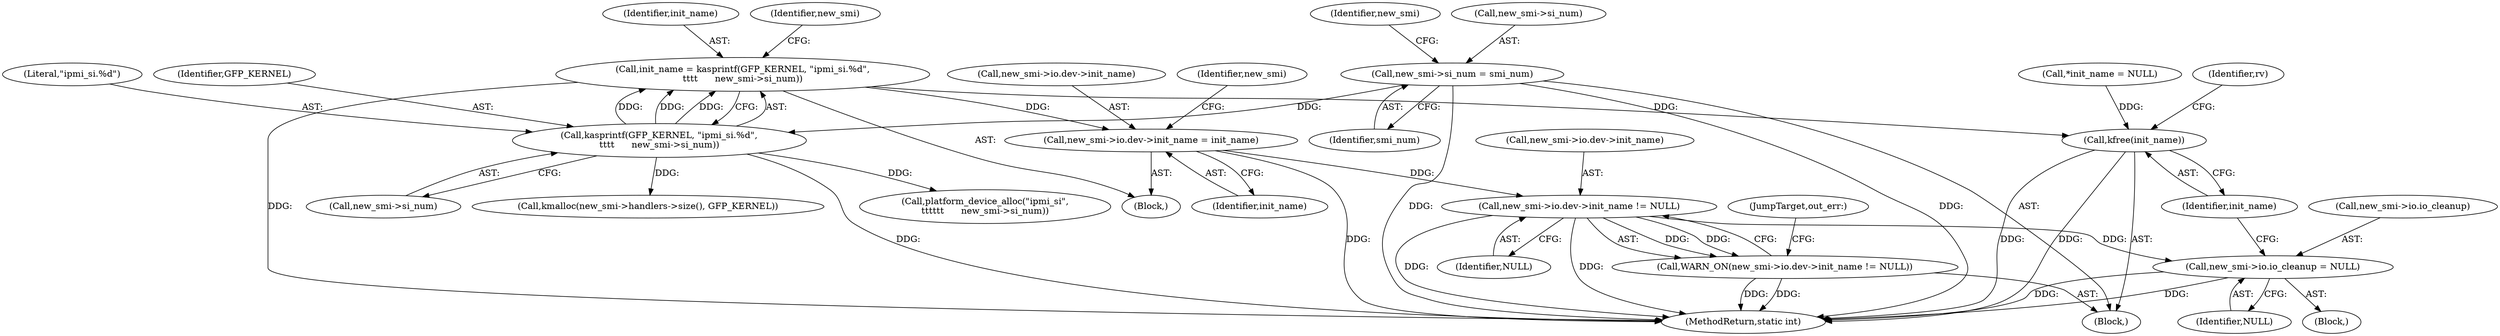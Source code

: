 digraph "0_linux_401e7e88d4ef80188ffa07095ac00456f901b8c4@API" {
"1000210" [label="(Call,init_name = kasprintf(GFP_KERNEL, \"ipmi_si.%d\",\n\t\t\t\t      new_smi->si_num))"];
"1000212" [label="(Call,kasprintf(GFP_KERNEL, \"ipmi_si.%d\",\n\t\t\t\t      new_smi->si_num))"];
"1000197" [label="(Call,new_smi->si_num = smi_num)"];
"1000264" [label="(Call,new_smi->io.dev->init_name = init_name)"];
"1000568" [label="(Call,new_smi->io.dev->init_name != NULL)"];
"1000567" [label="(Call,WARN_ON(new_smi->io.dev->init_name != NULL))"];
"1000592" [label="(Call,new_smi->io.io_cleanup = NULL)"];
"1000599" [label="(Call,kfree(init_name))"];
"1000576" [label="(Identifier,NULL)"];
"1000577" [label="(JumpTarget,out_err:)"];
"1000215" [label="(Call,new_smi->si_num)"];
"1000222" [label="(Call,platform_device_alloc(\"ipmi_si\",\n\t\t\t\t\t\t      new_smi->si_num))"];
"1000600" [label="(Identifier,init_name)"];
"1000568" [label="(Call,new_smi->io.dev->init_name != NULL)"];
"1000213" [label="(Identifier,GFP_KERNEL)"];
"1000212" [label="(Call,kasprintf(GFP_KERNEL, \"ipmi_si.%d\",\n\t\t\t\t      new_smi->si_num))"];
"1000210" [label="(Call,init_name = kasprintf(GFP_KERNEL, \"ipmi_si.%d\",\n\t\t\t\t      new_smi->si_num))"];
"1000120" [label="(Call,*init_name = NULL)"];
"1000593" [label="(Call,new_smi->io.io_cleanup)"];
"1000265" [label="(Call,new_smi->io.dev->init_name)"];
"1000201" [label="(Identifier,smi_num)"];
"1000264" [label="(Call,new_smi->io.dev->init_name = init_name)"];
"1000275" [label="(Identifier,new_smi)"];
"1000214" [label="(Literal,\"ipmi_si.%d\")"];
"1000277" [label="(Call,kmalloc(new_smi->handlers->size(), GFP_KERNEL))"];
"1000206" [label="(Identifier,new_smi)"];
"1000602" [label="(Identifier,rv)"];
"1000598" [label="(Identifier,NULL)"];
"1000603" [label="(MethodReturn,static int)"];
"1000211" [label="(Identifier,init_name)"];
"1000586" [label="(Block,)"];
"1000197" [label="(Call,new_smi->si_num = smi_num)"];
"1000592" [label="(Call,new_smi->io.io_cleanup = NULL)"];
"1000599" [label="(Call,kfree(init_name))"];
"1000198" [label="(Call,new_smi->si_num)"];
"1000567" [label="(Call,WARN_ON(new_smi->io.dev->init_name != NULL))"];
"1000209" [label="(Block,)"];
"1000569" [label="(Call,new_smi->io.dev->init_name)"];
"1000113" [label="(Block,)"];
"1000220" [label="(Identifier,new_smi)"];
"1000272" [label="(Identifier,init_name)"];
"1000210" -> "1000209"  [label="AST: "];
"1000210" -> "1000212"  [label="CFG: "];
"1000211" -> "1000210"  [label="AST: "];
"1000212" -> "1000210"  [label="AST: "];
"1000220" -> "1000210"  [label="CFG: "];
"1000210" -> "1000603"  [label="DDG: "];
"1000212" -> "1000210"  [label="DDG: "];
"1000212" -> "1000210"  [label="DDG: "];
"1000212" -> "1000210"  [label="DDG: "];
"1000210" -> "1000264"  [label="DDG: "];
"1000210" -> "1000599"  [label="DDG: "];
"1000212" -> "1000215"  [label="CFG: "];
"1000213" -> "1000212"  [label="AST: "];
"1000214" -> "1000212"  [label="AST: "];
"1000215" -> "1000212"  [label="AST: "];
"1000212" -> "1000603"  [label="DDG: "];
"1000197" -> "1000212"  [label="DDG: "];
"1000212" -> "1000222"  [label="DDG: "];
"1000212" -> "1000277"  [label="DDG: "];
"1000197" -> "1000113"  [label="AST: "];
"1000197" -> "1000201"  [label="CFG: "];
"1000198" -> "1000197"  [label="AST: "];
"1000201" -> "1000197"  [label="AST: "];
"1000206" -> "1000197"  [label="CFG: "];
"1000197" -> "1000603"  [label="DDG: "];
"1000197" -> "1000603"  [label="DDG: "];
"1000264" -> "1000209"  [label="AST: "];
"1000264" -> "1000272"  [label="CFG: "];
"1000265" -> "1000264"  [label="AST: "];
"1000272" -> "1000264"  [label="AST: "];
"1000275" -> "1000264"  [label="CFG: "];
"1000264" -> "1000603"  [label="DDG: "];
"1000264" -> "1000568"  [label="DDG: "];
"1000568" -> "1000567"  [label="AST: "];
"1000568" -> "1000576"  [label="CFG: "];
"1000569" -> "1000568"  [label="AST: "];
"1000576" -> "1000568"  [label="AST: "];
"1000567" -> "1000568"  [label="CFG: "];
"1000568" -> "1000603"  [label="DDG: "];
"1000568" -> "1000603"  [label="DDG: "];
"1000568" -> "1000567"  [label="DDG: "];
"1000568" -> "1000567"  [label="DDG: "];
"1000568" -> "1000592"  [label="DDG: "];
"1000567" -> "1000113"  [label="AST: "];
"1000577" -> "1000567"  [label="CFG: "];
"1000567" -> "1000603"  [label="DDG: "];
"1000567" -> "1000603"  [label="DDG: "];
"1000592" -> "1000586"  [label="AST: "];
"1000592" -> "1000598"  [label="CFG: "];
"1000593" -> "1000592"  [label="AST: "];
"1000598" -> "1000592"  [label="AST: "];
"1000600" -> "1000592"  [label="CFG: "];
"1000592" -> "1000603"  [label="DDG: "];
"1000592" -> "1000603"  [label="DDG: "];
"1000599" -> "1000113"  [label="AST: "];
"1000599" -> "1000600"  [label="CFG: "];
"1000600" -> "1000599"  [label="AST: "];
"1000602" -> "1000599"  [label="CFG: "];
"1000599" -> "1000603"  [label="DDG: "];
"1000599" -> "1000603"  [label="DDG: "];
"1000120" -> "1000599"  [label="DDG: "];
}
